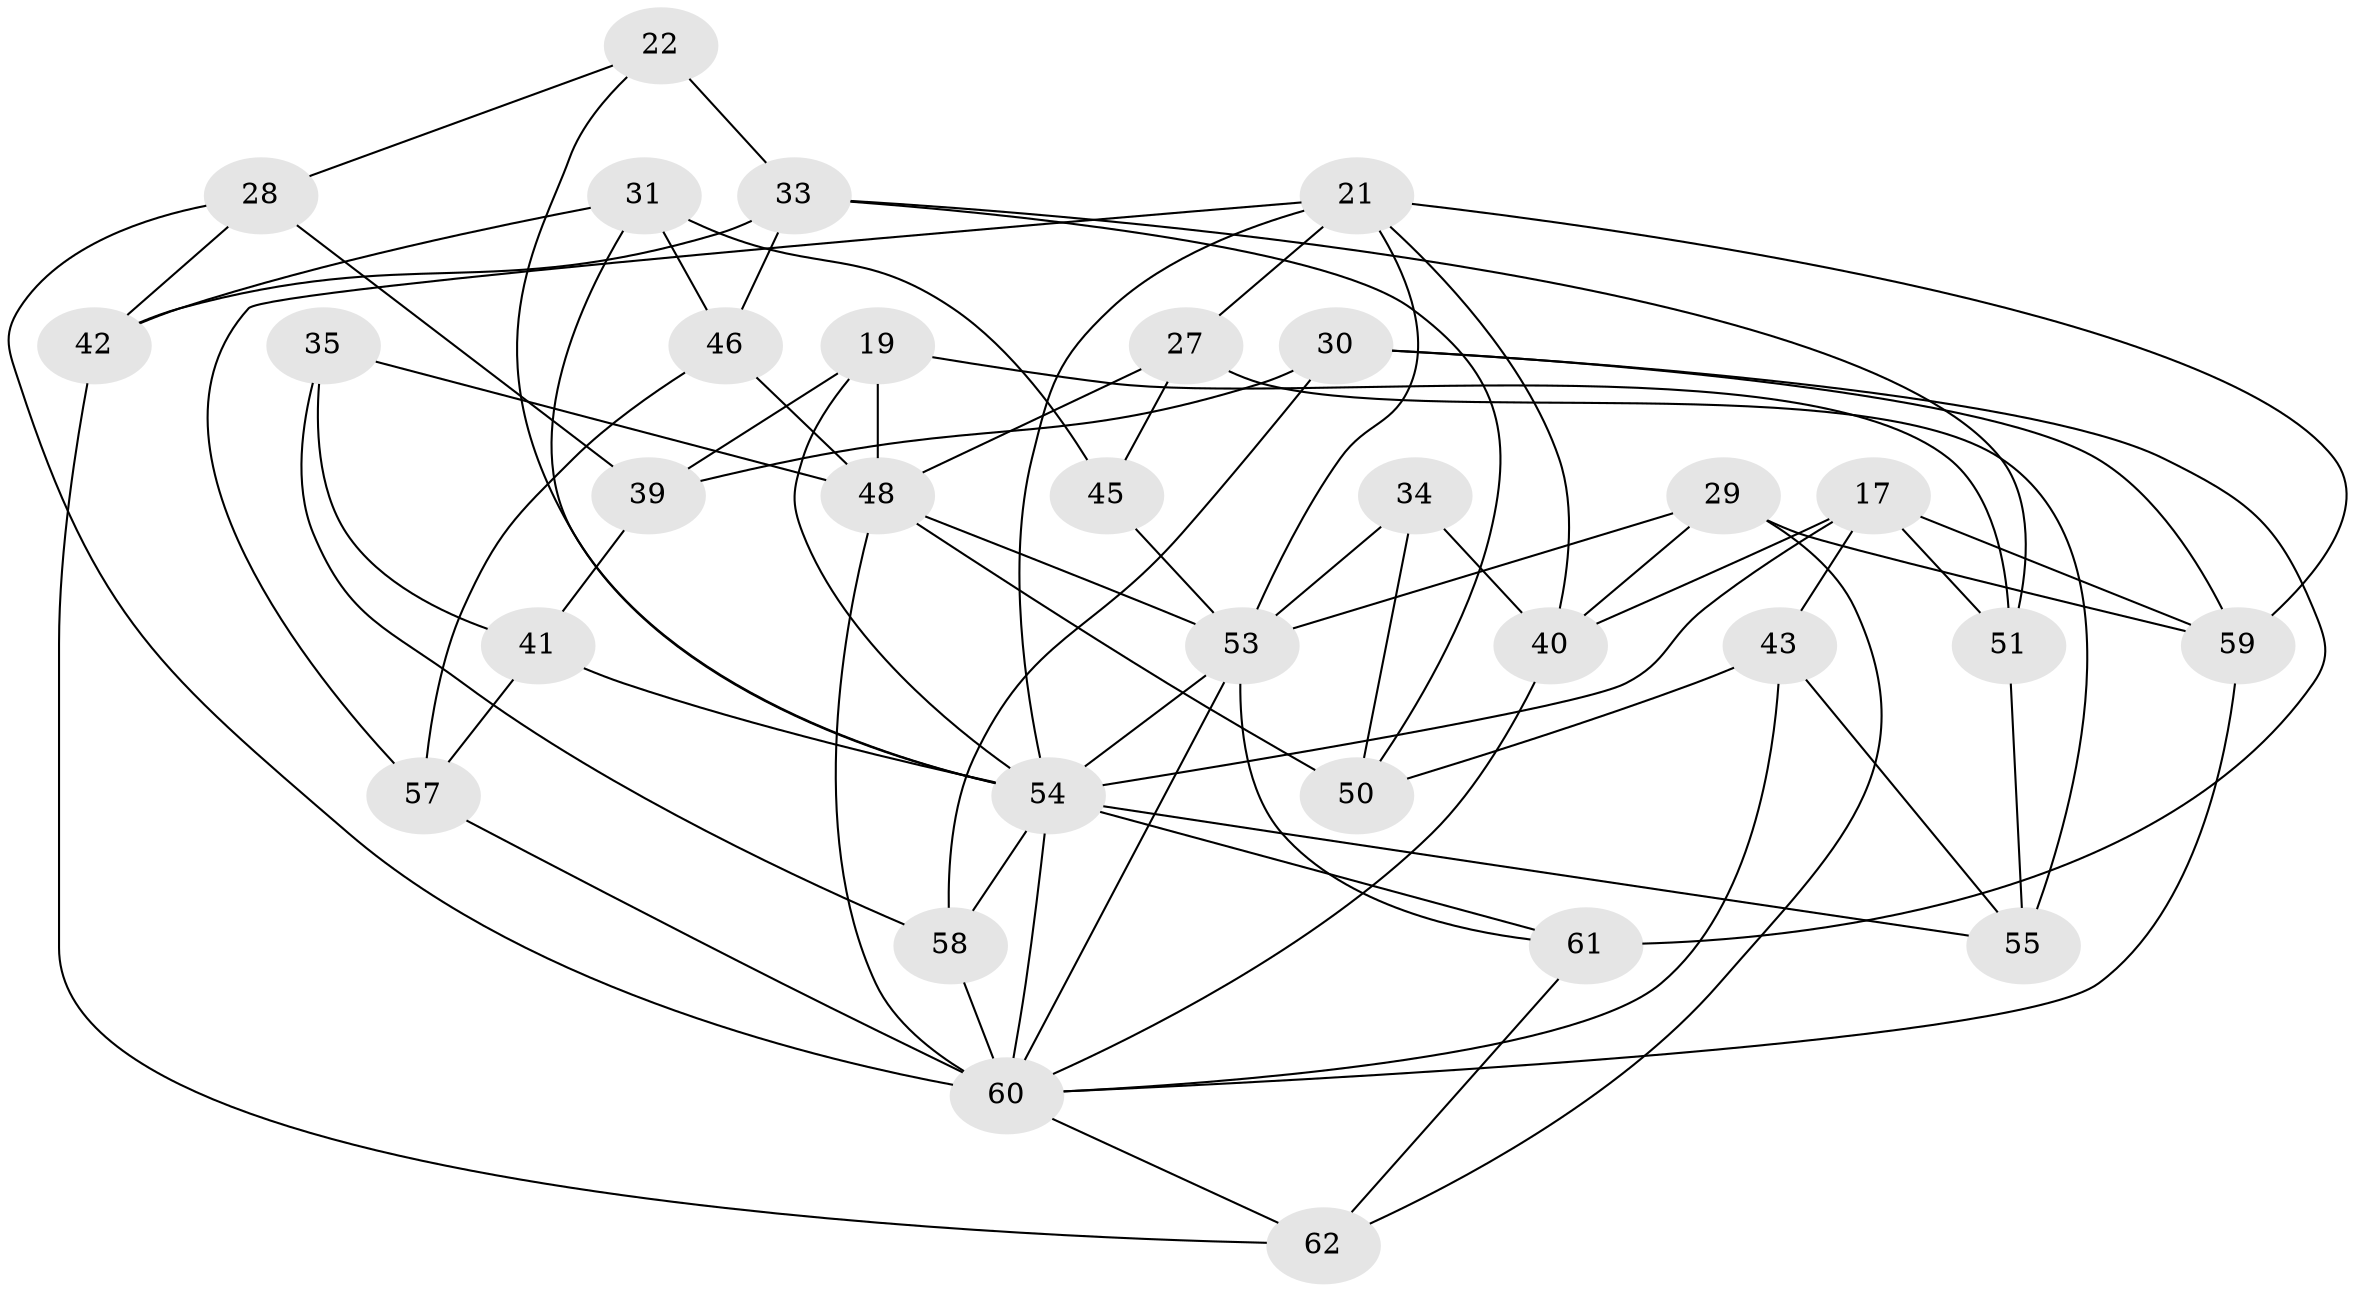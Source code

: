 // original degree distribution, {4: 1.0}
// Generated by graph-tools (version 1.1) at 2025/59/03/09/25 04:59:02]
// undirected, 31 vertices, 73 edges
graph export_dot {
graph [start="1"]
  node [color=gray90,style=filled];
  17 [super="+3"];
  19;
  21 [super="+5"];
  22;
  27;
  28;
  29;
  30;
  31;
  33 [super="+10"];
  34;
  35;
  39;
  40 [super="+37"];
  41 [super="+4"];
  42;
  43;
  45 [super="+36"];
  46 [super="+26"];
  48 [super="+9+11+25"];
  50;
  51;
  53 [super="+52+44+49"];
  54 [super="+20+16+38"];
  55;
  57 [super="+7"];
  58 [super="+8"];
  59 [super="+56"];
  60 [super="+2+18+47"];
  61;
  62;
  17 -- 40 [weight=2];
  17 -- 54;
  17 -- 51;
  17 -- 59;
  17 -- 43;
  19 -- 39;
  19 -- 51;
  19 -- 48;
  19 -- 54;
  21 -- 27;
  21 -- 40;
  21 -- 59 [weight=2];
  21 -- 57;
  21 -- 54 [weight=2];
  21 -- 53;
  22 -- 33 [weight=2];
  22 -- 28;
  22 -- 54;
  27 -- 55;
  27 -- 48;
  27 -- 45;
  28 -- 39;
  28 -- 42;
  28 -- 60;
  29 -- 62;
  29 -- 59;
  29 -- 40;
  29 -- 53;
  30 -- 39;
  30 -- 61;
  30 -- 58;
  30 -- 59;
  31 -- 42;
  31 -- 45;
  31 -- 46;
  31 -- 54;
  33 -- 51;
  33 -- 42;
  33 -- 50;
  33 -- 46;
  34 -- 50;
  34 -- 40;
  34 -- 53 [weight=2];
  35 -- 41 [weight=2];
  35 -- 48;
  35 -- 58;
  39 -- 41;
  40 -- 60;
  41 -- 57;
  41 -- 54 [weight=2];
  42 -- 62;
  43 -- 55;
  43 -- 50;
  43 -- 60;
  45 -- 53 [weight=4];
  46 -- 57 [weight=2];
  46 -- 48 [weight=2];
  48 -- 50;
  48 -- 60 [weight=3];
  48 -- 53;
  51 -- 55;
  53 -- 61;
  53 -- 54 [weight=2];
  53 -- 60 [weight=2];
  54 -- 58 [weight=3];
  54 -- 61;
  54 -- 55;
  54 -- 60;
  57 -- 60 [weight=2];
  58 -- 60;
  59 -- 60;
  60 -- 62;
  61 -- 62;
}
